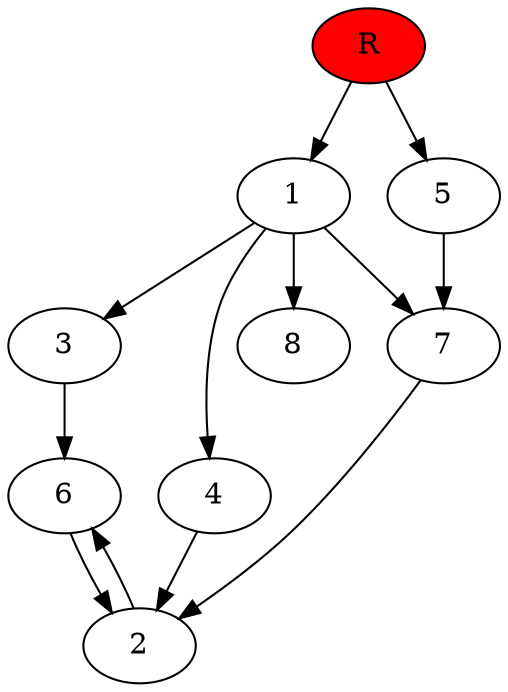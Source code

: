 digraph prb18524 {
	1
	2
	3
	4
	5
	6
	7
	8
	R [fillcolor="#ff0000" style=filled]
	1 -> 3
	1 -> 4
	1 -> 7
	1 -> 8
	2 -> 6
	3 -> 6
	4 -> 2
	5 -> 7
	6 -> 2
	7 -> 2
	R -> 1
	R -> 5
}
